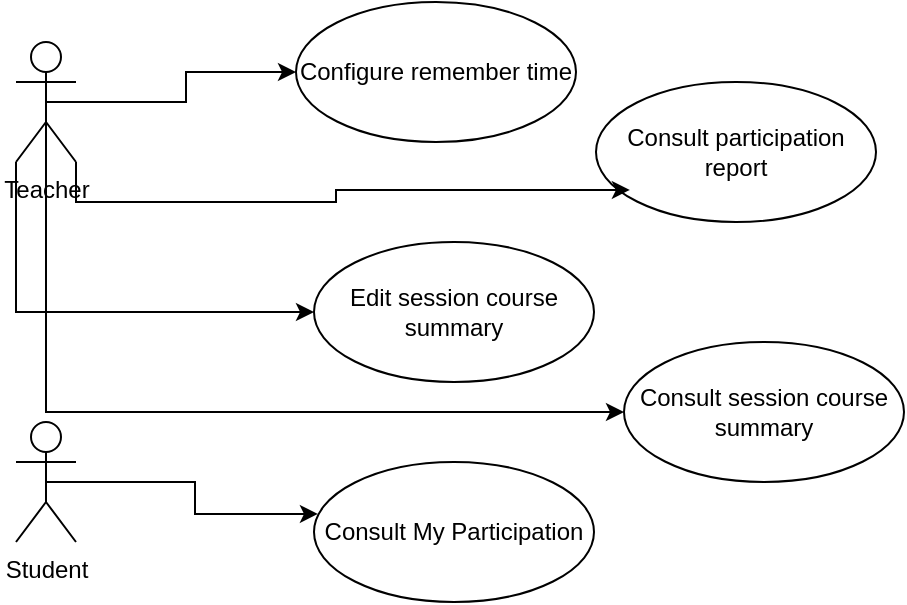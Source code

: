 <mxfile version="28.1.1">
  <diagram name="Page-1" id="ZqleUDKugjFSFWIu5oxF">
    <mxGraphModel dx="872" dy="495" grid="1" gridSize="10" guides="1" tooltips="1" connect="1" arrows="1" fold="1" page="1" pageScale="1" pageWidth="827" pageHeight="1169" math="0" shadow="0">
      <root>
        <mxCell id="0" />
        <mxCell id="1" parent="0" />
        <mxCell id="0govYQ4gQzayaywSpziK-2" value="Edit session course summary" style="ellipse;whiteSpace=wrap;html=1;" vertex="1" parent="1">
          <mxGeometry x="259" y="230" width="140" height="70" as="geometry" />
        </mxCell>
        <mxCell id="0govYQ4gQzayaywSpziK-3" value="Consult session course summary" style="ellipse;whiteSpace=wrap;html=1;" vertex="1" parent="1">
          <mxGeometry x="414" y="280" width="140" height="70" as="geometry" />
        </mxCell>
        <mxCell id="0govYQ4gQzayaywSpziK-4" value="Configure remember time" style="ellipse;whiteSpace=wrap;html=1;" vertex="1" parent="1">
          <mxGeometry x="250" y="110" width="140" height="70" as="geometry" />
        </mxCell>
        <mxCell id="0govYQ4gQzayaywSpziK-5" value="Consult My Participation" style="ellipse;whiteSpace=wrap;html=1;" vertex="1" parent="1">
          <mxGeometry x="259" y="340" width="140" height="70" as="geometry" />
        </mxCell>
        <mxCell id="0govYQ4gQzayaywSpziK-6" value="Consult participation report" style="ellipse;whiteSpace=wrap;html=1;" vertex="1" parent="1">
          <mxGeometry x="400" y="150" width="140" height="70" as="geometry" />
        </mxCell>
        <mxCell id="0govYQ4gQzayaywSpziK-7" value="Student" style="shape=umlActor;verticalLabelPosition=bottom;verticalAlign=top;html=1;" vertex="1" parent="1">
          <mxGeometry x="110" y="320" width="30" height="60" as="geometry" />
        </mxCell>
        <mxCell id="0govYQ4gQzayaywSpziK-10" style="edgeStyle=orthogonalEdgeStyle;rounded=0;orthogonalLoop=1;jettySize=auto;html=1;exitX=0.5;exitY=0.5;exitDx=0;exitDy=0;exitPerimeter=0;" edge="1" parent="1" source="0govYQ4gQzayaywSpziK-8" target="0govYQ4gQzayaywSpziK-4">
          <mxGeometry relative="1" as="geometry" />
        </mxCell>
        <mxCell id="0govYQ4gQzayaywSpziK-12" style="edgeStyle=orthogonalEdgeStyle;rounded=0;orthogonalLoop=1;jettySize=auto;html=1;exitX=0;exitY=1;exitDx=0;exitDy=0;exitPerimeter=0;entryX=0;entryY=0.5;entryDx=0;entryDy=0;" edge="1" parent="1" source="0govYQ4gQzayaywSpziK-8" target="0govYQ4gQzayaywSpziK-2">
          <mxGeometry relative="1" as="geometry" />
        </mxCell>
        <mxCell id="0govYQ4gQzayaywSpziK-14" style="edgeStyle=orthogonalEdgeStyle;rounded=0;orthogonalLoop=1;jettySize=auto;html=1;exitX=0.5;exitY=0.5;exitDx=0;exitDy=0;exitPerimeter=0;entryX=0;entryY=0.5;entryDx=0;entryDy=0;" edge="1" parent="1" source="0govYQ4gQzayaywSpziK-8" target="0govYQ4gQzayaywSpziK-3">
          <mxGeometry relative="1" as="geometry">
            <Array as="points">
              <mxPoint x="125" y="315" />
            </Array>
          </mxGeometry>
        </mxCell>
        <mxCell id="0govYQ4gQzayaywSpziK-8" value="Teacher" style="shape=umlActor;verticalLabelPosition=bottom;verticalAlign=top;html=1;" vertex="1" parent="1">
          <mxGeometry x="110" y="130" width="30" height="60" as="geometry" />
        </mxCell>
        <mxCell id="0govYQ4gQzayaywSpziK-11" style="edgeStyle=orthogonalEdgeStyle;rounded=0;orthogonalLoop=1;jettySize=auto;html=1;exitX=1;exitY=1;exitDx=0;exitDy=0;exitPerimeter=0;entryX=0.121;entryY=0.771;entryDx=0;entryDy=0;entryPerimeter=0;" edge="1" parent="1" source="0govYQ4gQzayaywSpziK-8" target="0govYQ4gQzayaywSpziK-6">
          <mxGeometry relative="1" as="geometry" />
        </mxCell>
        <mxCell id="0govYQ4gQzayaywSpziK-13" style="edgeStyle=orthogonalEdgeStyle;rounded=0;orthogonalLoop=1;jettySize=auto;html=1;exitX=0.5;exitY=0.5;exitDx=0;exitDy=0;exitPerimeter=0;entryX=0.014;entryY=0.371;entryDx=0;entryDy=0;entryPerimeter=0;" edge="1" parent="1" source="0govYQ4gQzayaywSpziK-7" target="0govYQ4gQzayaywSpziK-5">
          <mxGeometry relative="1" as="geometry" />
        </mxCell>
      </root>
    </mxGraphModel>
  </diagram>
</mxfile>
